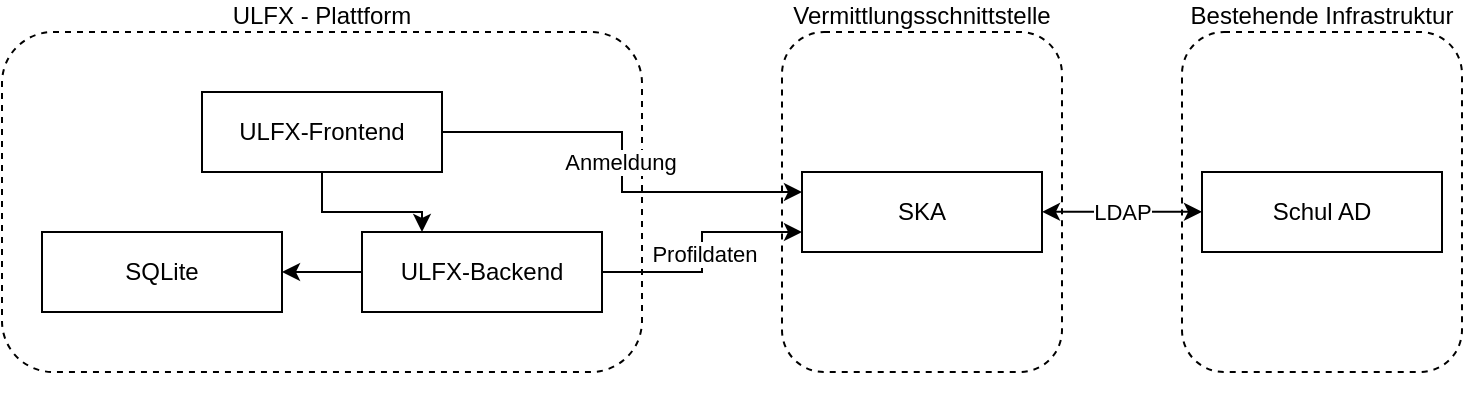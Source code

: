 <mxfile version="24.4.8" type="device">
  <diagram name="Page-1" id="Bi5WIaP2hfK9VR9Qh0eV">
    <mxGraphModel dx="830" dy="479" grid="1" gridSize="10" guides="1" tooltips="1" connect="1" arrows="1" fold="1" page="1" pageScale="1" pageWidth="850" pageHeight="1100" math="0" shadow="0">
      <root>
        <mxCell id="0" />
        <mxCell id="1" parent="0" />
        <mxCell id="mUFcdSd_mO1ferg39zcM-9" value="Bestehende Infrastruktur&lt;div&gt;&lt;br&gt;&lt;/div&gt;&lt;div&gt;&lt;br&gt;&lt;/div&gt;&lt;div&gt;&lt;br&gt;&lt;/div&gt;&lt;div&gt;&lt;br&gt;&lt;/div&gt;&lt;div&gt;&lt;br&gt;&lt;/div&gt;&lt;div&gt;&lt;br&gt;&lt;/div&gt;&lt;div&gt;&lt;br&gt;&lt;/div&gt;&lt;div&gt;&lt;br&gt;&lt;/div&gt;&lt;div&gt;&lt;br&gt;&lt;/div&gt;&lt;div&gt;&lt;br&gt;&lt;/div&gt;&lt;div&gt;&lt;br&gt;&lt;/div&gt;&lt;div&gt;&lt;br&gt;&lt;/div&gt;&lt;div&gt;&lt;br&gt;&lt;/div&gt;" style="rounded=1;whiteSpace=wrap;html=1;fillColor=none;dashed=1;" parent="1" vertex="1">
          <mxGeometry x="630" y="40" width="140" height="170" as="geometry" />
        </mxCell>
        <mxCell id="mUFcdSd_mO1ferg39zcM-8" value="Vermittlungsschnittstelle&lt;div&gt;&lt;br&gt;&lt;/div&gt;&lt;div&gt;&lt;br&gt;&lt;/div&gt;&lt;div&gt;&lt;br&gt;&lt;/div&gt;&lt;div&gt;&lt;br&gt;&lt;/div&gt;&lt;div&gt;&lt;br&gt;&lt;/div&gt;&lt;div&gt;&lt;br&gt;&lt;/div&gt;&lt;div&gt;&lt;br&gt;&lt;/div&gt;&lt;div&gt;&lt;br&gt;&lt;/div&gt;&lt;div&gt;&lt;br&gt;&lt;/div&gt;&lt;div&gt;&lt;br&gt;&lt;/div&gt;&lt;div&gt;&lt;br&gt;&lt;/div&gt;&lt;div&gt;&lt;br&gt;&lt;/div&gt;&lt;div&gt;&lt;br&gt;&lt;/div&gt;" style="rounded=1;whiteSpace=wrap;html=1;fillColor=none;dashed=1;" parent="1" vertex="1">
          <mxGeometry x="430" y="40" width="140" height="170" as="geometry" />
        </mxCell>
        <mxCell id="mUFcdSd_mO1ferg39zcM-7" value="ULFX - Plattform&lt;div&gt;&lt;br&gt;&lt;/div&gt;&lt;div&gt;&lt;br&gt;&lt;/div&gt;&lt;div&gt;&lt;br&gt;&lt;/div&gt;&lt;div&gt;&lt;br&gt;&lt;/div&gt;&lt;div&gt;&lt;br&gt;&lt;/div&gt;&lt;div&gt;&lt;br&gt;&lt;/div&gt;&lt;div&gt;&lt;br&gt;&lt;/div&gt;&lt;div&gt;&lt;br&gt;&lt;/div&gt;&lt;div&gt;&lt;br&gt;&lt;/div&gt;&lt;div&gt;&lt;br&gt;&lt;/div&gt;&lt;div&gt;&lt;br&gt;&lt;/div&gt;&lt;div&gt;&lt;br&gt;&lt;/div&gt;&lt;div&gt;&lt;br&gt;&lt;/div&gt;" style="rounded=1;whiteSpace=wrap;html=1;fillColor=none;dashed=1;" parent="1" vertex="1">
          <mxGeometry x="40" y="40" width="320" height="170" as="geometry" />
        </mxCell>
        <mxCell id="mQsDiPasbGU-pXvHq_O6-7" style="edgeStyle=orthogonalEdgeStyle;rounded=0;orthogonalLoop=1;jettySize=auto;html=1;entryX=0;entryY=0.25;entryDx=0;entryDy=0;" edge="1" parent="1" source="mUFcdSd_mO1ferg39zcM-1" target="mUFcdSd_mO1ferg39zcM-3">
          <mxGeometry relative="1" as="geometry" />
        </mxCell>
        <mxCell id="mQsDiPasbGU-pXvHq_O6-8" value="Anmeldung" style="edgeLabel;html=1;align=center;verticalAlign=middle;resizable=0;points=[];" vertex="1" connectable="0" parent="mQsDiPasbGU-pXvHq_O6-7">
          <mxGeometry x="-0.005" y="-1" relative="1" as="geometry">
            <mxPoint as="offset" />
          </mxGeometry>
        </mxCell>
        <mxCell id="mQsDiPasbGU-pXvHq_O6-12" style="edgeStyle=orthogonalEdgeStyle;rounded=0;orthogonalLoop=1;jettySize=auto;html=1;entryX=0.25;entryY=0;entryDx=0;entryDy=0;" edge="1" parent="1" source="mUFcdSd_mO1ferg39zcM-1" target="mUFcdSd_mO1ferg39zcM-2">
          <mxGeometry relative="1" as="geometry" />
        </mxCell>
        <mxCell id="mUFcdSd_mO1ferg39zcM-1" value="ULFX-Frontend" style="rounded=0;whiteSpace=wrap;html=1;" parent="1" vertex="1">
          <mxGeometry x="140" y="70" width="120" height="40" as="geometry" />
        </mxCell>
        <mxCell id="mQsDiPasbGU-pXvHq_O6-4" style="edgeStyle=orthogonalEdgeStyle;rounded=0;orthogonalLoop=1;jettySize=auto;html=1;entryX=1;entryY=0.5;entryDx=0;entryDy=0;" edge="1" parent="1" source="mUFcdSd_mO1ferg39zcM-2" target="mUFcdSd_mO1ferg39zcM-6">
          <mxGeometry relative="1" as="geometry" />
        </mxCell>
        <mxCell id="mQsDiPasbGU-pXvHq_O6-9" style="edgeStyle=orthogonalEdgeStyle;rounded=0;orthogonalLoop=1;jettySize=auto;html=1;entryX=0;entryY=0.75;entryDx=0;entryDy=0;" edge="1" parent="1" source="mUFcdSd_mO1ferg39zcM-2" target="mUFcdSd_mO1ferg39zcM-3">
          <mxGeometry relative="1" as="geometry" />
        </mxCell>
        <mxCell id="mQsDiPasbGU-pXvHq_O6-10" value="Profildaten" style="edgeLabel;html=1;align=center;verticalAlign=middle;resizable=0;points=[];" vertex="1" connectable="0" parent="mQsDiPasbGU-pXvHq_O6-9">
          <mxGeometry x="-0.017" y="-1" relative="1" as="geometry">
            <mxPoint as="offset" />
          </mxGeometry>
        </mxCell>
        <mxCell id="mUFcdSd_mO1ferg39zcM-2" value="ULFX-Backend" style="rounded=0;whiteSpace=wrap;html=1;" parent="1" vertex="1">
          <mxGeometry x="220" y="140" width="120" height="40" as="geometry" />
        </mxCell>
        <mxCell id="mUFcdSd_mO1ferg39zcM-12" style="edgeStyle=orthogonalEdgeStyle;rounded=0;orthogonalLoop=1;jettySize=auto;html=1;entryX=0;entryY=0.5;entryDx=0;entryDy=0;startArrow=classic;startFill=1;" parent="1" edge="1">
          <mxGeometry relative="1" as="geometry">
            <mxPoint x="560" y="129.93" as="sourcePoint" />
            <mxPoint x="640" y="129.93" as="targetPoint" />
          </mxGeometry>
        </mxCell>
        <mxCell id="mQsDiPasbGU-pXvHq_O6-5" value="LDAP" style="edgeLabel;html=1;align=center;verticalAlign=middle;resizable=0;points=[];" vertex="1" connectable="0" parent="mUFcdSd_mO1ferg39zcM-12">
          <mxGeometry x="-0.101" relative="1" as="geometry">
            <mxPoint x="4" as="offset" />
          </mxGeometry>
        </mxCell>
        <mxCell id="mUFcdSd_mO1ferg39zcM-3" value="SKA" style="rounded=0;whiteSpace=wrap;html=1;" parent="1" vertex="1">
          <mxGeometry x="440" y="110" width="120" height="40" as="geometry" />
        </mxCell>
        <mxCell id="mUFcdSd_mO1ferg39zcM-4" value="Schul AD" style="rounded=0;whiteSpace=wrap;html=1;" parent="1" vertex="1">
          <mxGeometry x="640" y="110" width="120" height="40" as="geometry" />
        </mxCell>
        <mxCell id="mUFcdSd_mO1ferg39zcM-6" value="SQLite" style="rounded=0;whiteSpace=wrap;html=1;" parent="1" vertex="1">
          <mxGeometry x="60" y="140" width="120" height="40" as="geometry" />
        </mxCell>
      </root>
    </mxGraphModel>
  </diagram>
</mxfile>
